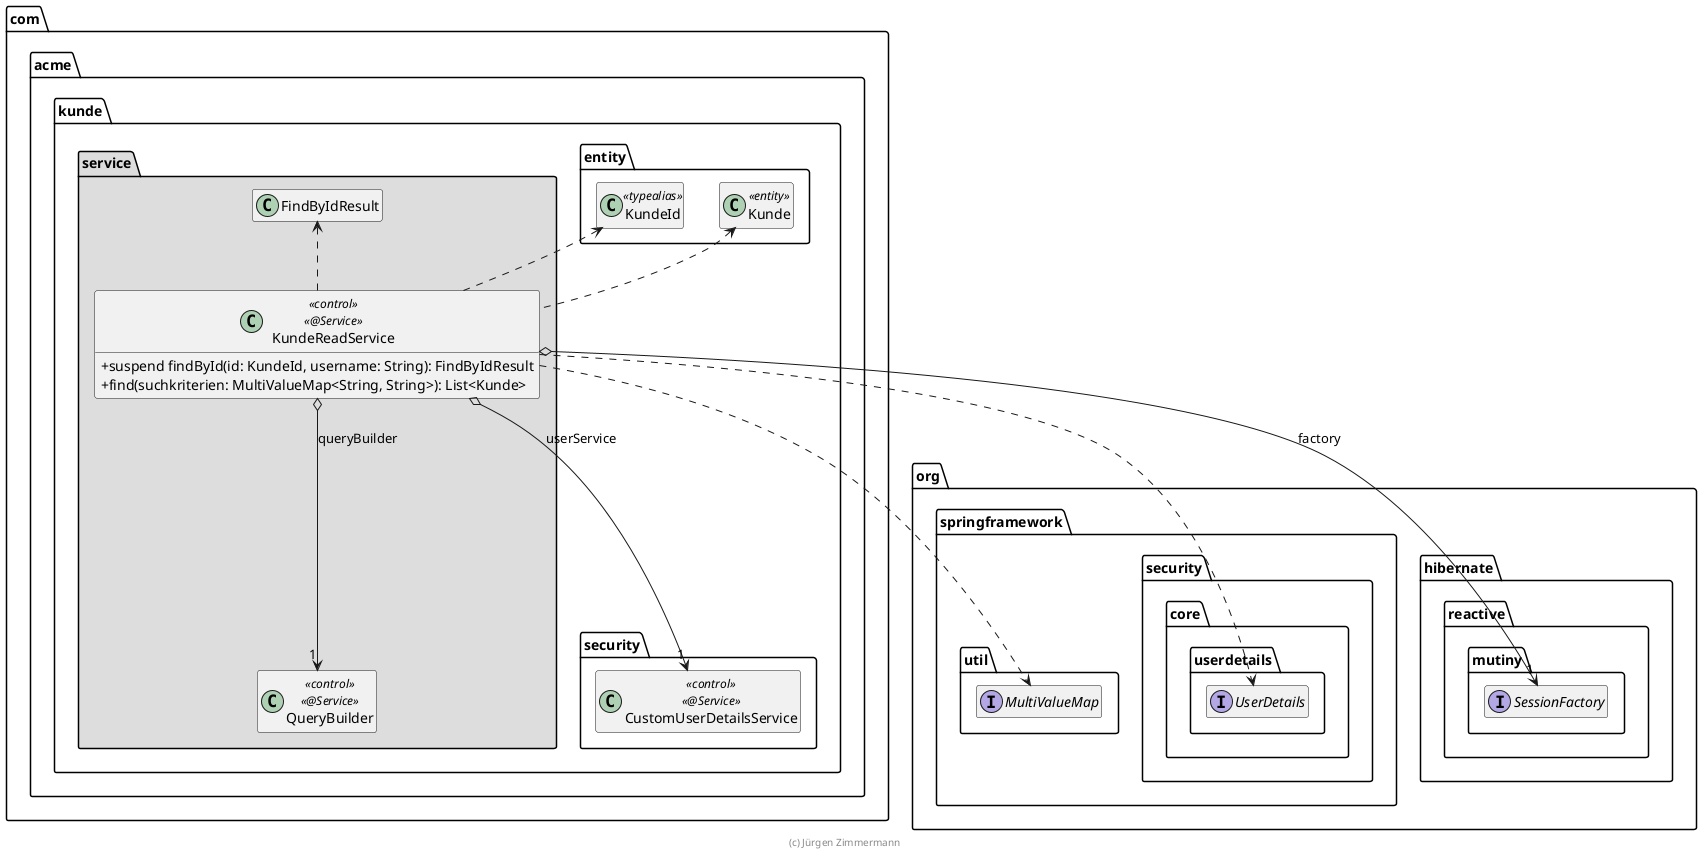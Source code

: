 ' Copyright (C) 2019 - present Juergen Zimmermann, Hochschule Karlsruhe
'
' This program is free software: you can redistribute it and/or modify
' it under the terms of the GNU General Public License as published by
' the Free Software Foundation, either version 3 of the License, or
' (at your option) any later version.
'
' This program is distributed in the hope that it will be useful,
' but WITHOUT ANY WARRANTY; without even the implied warranty of
' MERCHANTABILITY or FITNESS FOR A PARTICULAR PURPOSE.  See the
' GNU General Public License for more details.
'
' You should have received a copy of the GNU General Public License
' along with this program.  If not, see <https://www.gnu.org/licenses/>.
@startuml KundeService

skinparam classAttributeIconSize 0

package org.springframework {
    package util {
        interface MultiValueMap
    }
    package security.core.userdetails {
        interface UserDetails
    }
}

package org.hibernate.reactive.mutiny {
    interface SessionFactory
}


package com.acme.kunde {
    package security {
        class CustomUserDetailsService << control >> << @Service >>
    }

    package entity {
        class Kunde << entity >>
        class KundeId << typealias >>
    }

    package service #DDDDDD {
        class FindByIdResult
        class QueryBuilder << control >> << @Service >>

        class KundeReadService << control >> << @Service >> {
            + suspend findById(id: KundeId, username: String): FindByIdResult
            + find(suchkriterien: MultiValueMap<String, String>): List<Kunde>
        }

        KundeReadService o--> "1" SessionFactory : factory
        KundeReadService o--> "1" QueryBuilder : queryBuilder
        KundeReadService o--> "1" CustomUserDetailsService : userService
        KundeReadService .up.> Kunde
        KundeReadService .up.> KundeId
        KundeReadService ..> MultiValueMap
        KundeReadService ..> UserDetails
        KundeReadService .up.> FindByIdResult
    }
}

hide empty members

footer (c) Jürgen Zimmermann

@enduml
